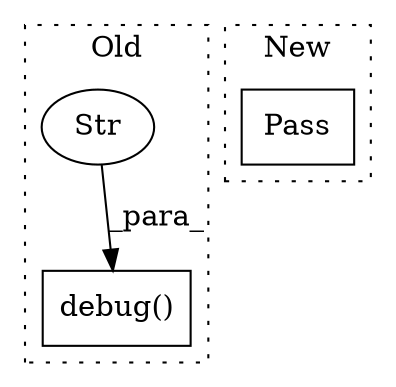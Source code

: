 digraph G {
subgraph cluster0 {
1 [label="debug()" a="75" s="9937,9971" l="10,1" shape="box"];
3 [label="Str" a="66" s="9947" l="24" shape="ellipse"];
label = "Old";
style="dotted";
}
subgraph cluster1 {
2 [label="Pass" a="62" s="9645" l="4" shape="box"];
label = "New";
style="dotted";
}
3 -> 1 [label="_para_"];
}